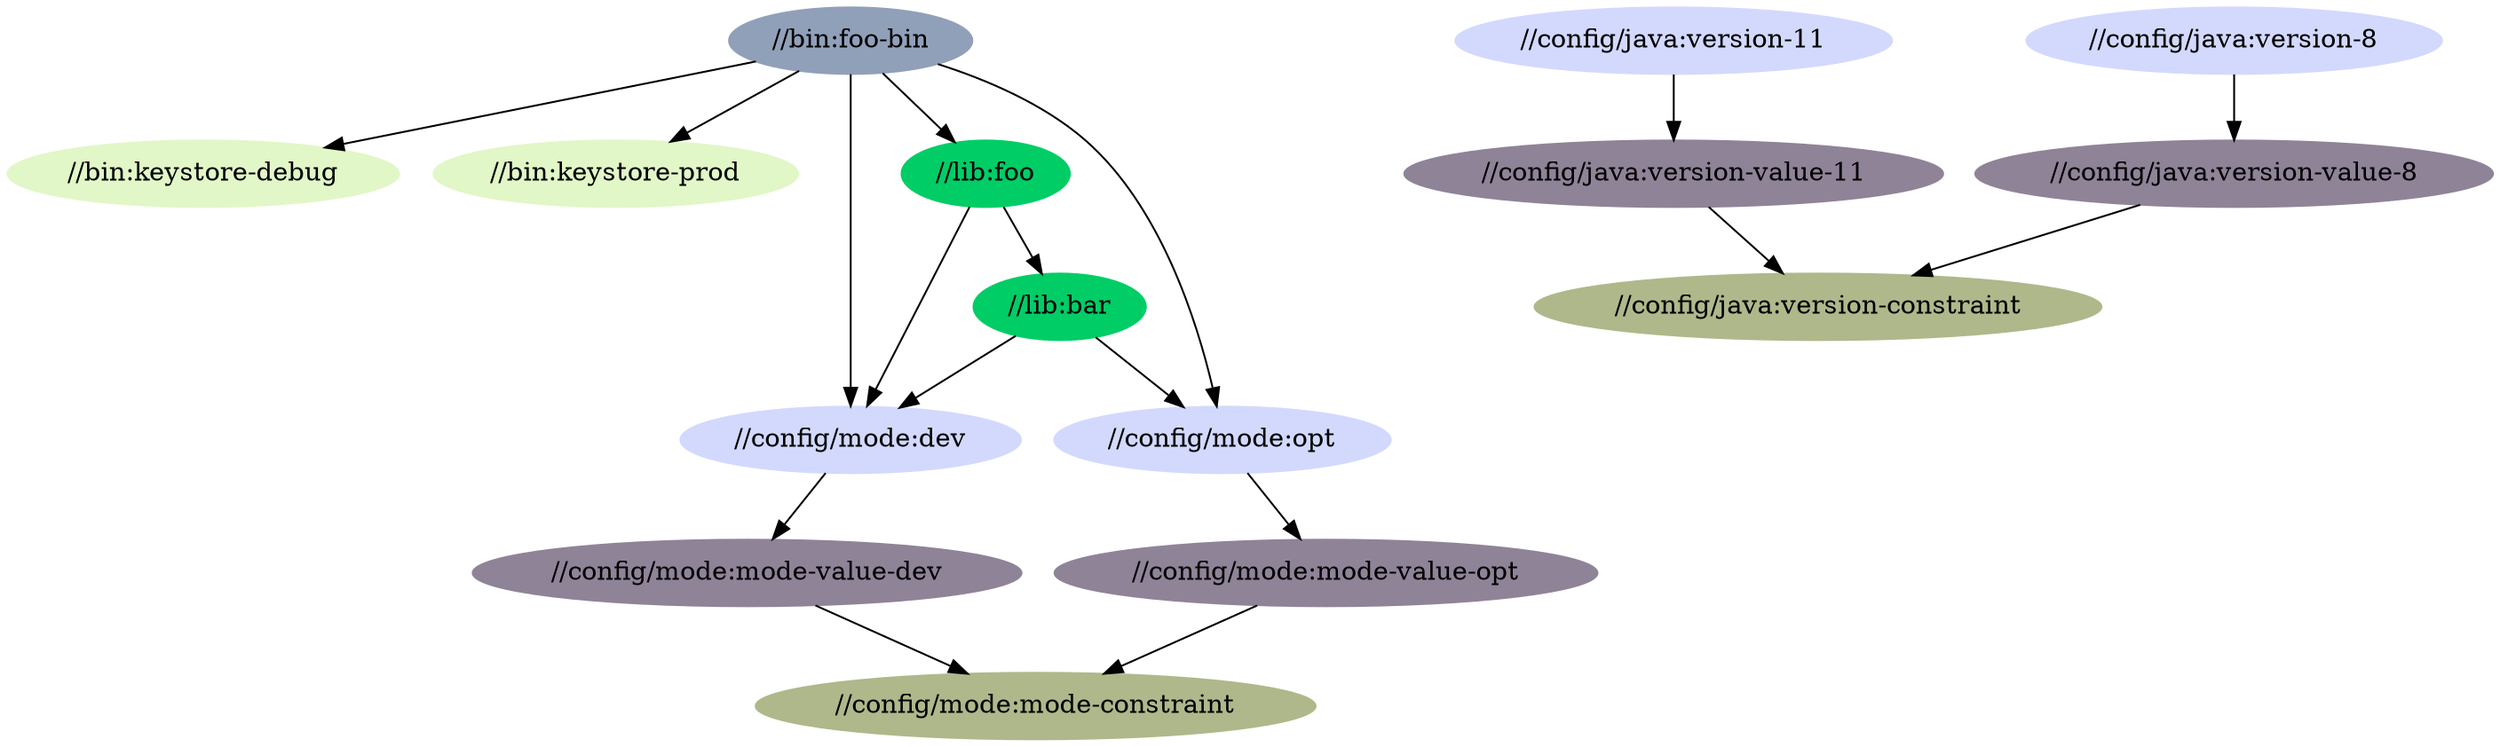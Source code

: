 digraph result_graph {
  "//bin:foo-bin" [style=filled,color="#91A0B9"];
  "//bin:foo-bin" -> "//bin:keystore-debug";
  "//bin:foo-bin" -> "//bin:keystore-prod";
  "//bin:foo-bin" -> "//config/mode:dev";
  "//bin:foo-bin" -> "//config/mode:opt";
  "//bin:foo-bin" -> "//lib:foo";
  "//bin:keystore-debug" [style=filled,color="#E2F7C7"];
  "//bin:keystore-prod" [style=filled,color="#E2F7C7"];
  "//config/mode:dev" [style=filled,color="#D3D9FD"];
  "//config/mode:dev" -> "//config/mode:mode-value-dev";
  "//config/mode:opt" [style=filled,color="#D3D9FD"];
  "//config/mode:opt" -> "//config/mode:mode-value-opt";
  "//lib:foo" [style=filled,color=springgreen3,buck_srcs="[Foo.java]"];
  "//lib:foo" -> "//config/mode:dev";
  "//lib:foo" -> "//lib:bar";
  "//config/mode:mode-value-dev" [style=filled,color="#8F8398"];
  "//config/mode:mode-value-dev" -> "//config/mode:mode-constraint";
  "//config/mode:mode-value-opt" [style=filled,color="#8F8398"];
  "//config/mode:mode-value-opt" -> "//config/mode:mode-constraint";
  "//lib:bar" [style=filled,color=springgreen3,buck_srcs="[Bar.java]"];
  "//lib:bar" -> "//config/mode:dev";
  "//lib:bar" -> "//config/mode:opt";
  "//config/mode:mode-constraint" [style=filled,color="#AEB88A"];
  "//config/java:version-11" [style=filled,color="#D3D9FD"];
  "//config/java:version-11" -> "//config/java:version-value-11";
  "//config/java:version-8" [style=filled,color="#D3D9FD"];
  "//config/java:version-8" -> "//config/java:version-value-8";
  "//config/java:version-value-11" [style=filled,color="#8F8398"];
  "//config/java:version-value-11" -> "//config/java:version-constraint";
  "//config/java:version-value-8" [style=filled,color="#8F8398"];
  "//config/java:version-value-8" -> "//config/java:version-constraint";
  "//config/java:version-constraint" [style=filled,color="#AEB88A"];
}
